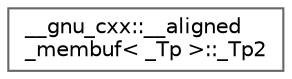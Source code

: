 digraph "Graphical Class Hierarchy"
{
 // LATEX_PDF_SIZE
  bgcolor="transparent";
  edge [fontname=Helvetica,fontsize=10,labelfontname=Helvetica,labelfontsize=10];
  node [fontname=Helvetica,fontsize=10,shape=box,height=0.2,width=0.4];
  rankdir="LR";
  Node0 [id="Node000000",label="__gnu_cxx::__aligned\l_membuf\< _Tp \>::_Tp2",height=0.2,width=0.4,color="grey40", fillcolor="white", style="filled",URL="$struct____gnu__cxx_1_1____aligned__membuf_1_1___tp2.html",tooltip=" "];
}
